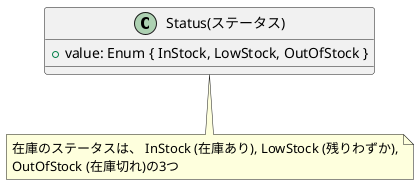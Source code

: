 @startuml Status

class "Status(ステータス)" as Status {
    + value: Enum { InStock, LowStock, OutOfStock }
}

note bottom of Status
    在庫のステータスは、 InStock (在庫あり), LowStock (残りわずか),
    OutOfStock (在庫切れ)の3つ
end note

@enduml
